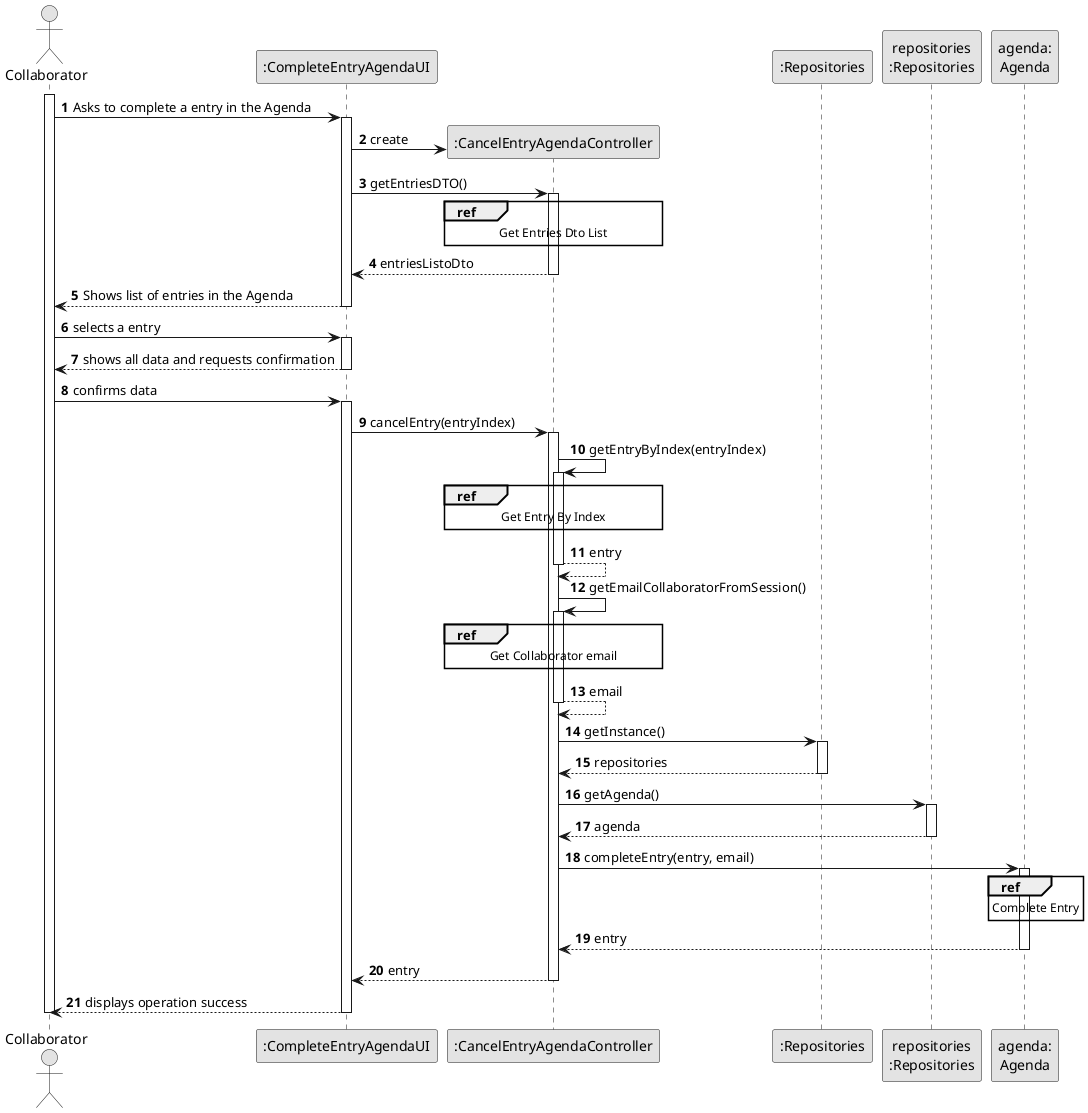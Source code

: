 @startuml
skinparam monochrome true
skinparam packageStyle rectangle
skinparam shadowing false

autonumber

'hide footbox
actor "Collaborator" as COLLABORATOR
participant ":CompleteEntryAgendaUI" as UI
participant ":CancelEntryAgendaController" as CTRL
participant ":Repositories" as REP
participant "repositories\n:Repositories" as REPS
participant "agenda:\nAgenda" as AGENDA

activate COLLABORATOR

    COLLABORATOR -> UI : Asks to complete a entry in the Agenda
    activate UI

        UI -> CTRL** : create

        UI -> CTRL : getEntriesDTO()
                activate CTRL

                     ref over CTRL
                        Get Entries Dto List
                     end ref

                CTRL --> UI : entriesListoDto
                deactivate CTRL

    UI --> COLLABORATOR : Shows list of entries in the Agenda
    deactivate UI

    COLLABORATOR -> UI : selects a entry
    activate UI

    UI --> COLLABORATOR : shows all data and requests confirmation
    deactivate UI

    COLLABORATOR -> UI : confirms data
    activate UI

        UI -> CTRL: cancelEntry(entryIndex)
        activate CTRL

            CTRL -> CTRL: getEntryByIndex(entryIndex)
                        activate CTRL

                            ref over CTRL
                                Get Entry By Index
                            end ref

                        CTRL --> CTRL: entry
                        deactivate CTRL

                        CTRL -> CTRL: getEmailCollaboratorFromSession()
                        activate CTRL

                         ref over CTRL
                            Get Collaborator email
                         end ref

                        CTRL --> CTRL: email
                        deactivate CTRL

            CTRL -> REP: getInstance()
            activate REP

            REP --> CTRL: repositories
            deactivate REP

            CTRL -> REPS: getAgenda()
            activate REPS

            REPS --> CTRL: agenda
            deactivate REPS

            CTRL -> AGENDA: completeEntry(entry, email)
            activate AGENDA

                ref over AGENDA
                    Complete Entry
                end ref

                AGENDA --> CTRL: entry
                deactivate AGENDA

        CTRL --> UI: entry
        deactivate CTRL

    UI --> COLLABORATOR: displays operation success
    deactivate UI

deactivate COLLABORATOR

@enduml